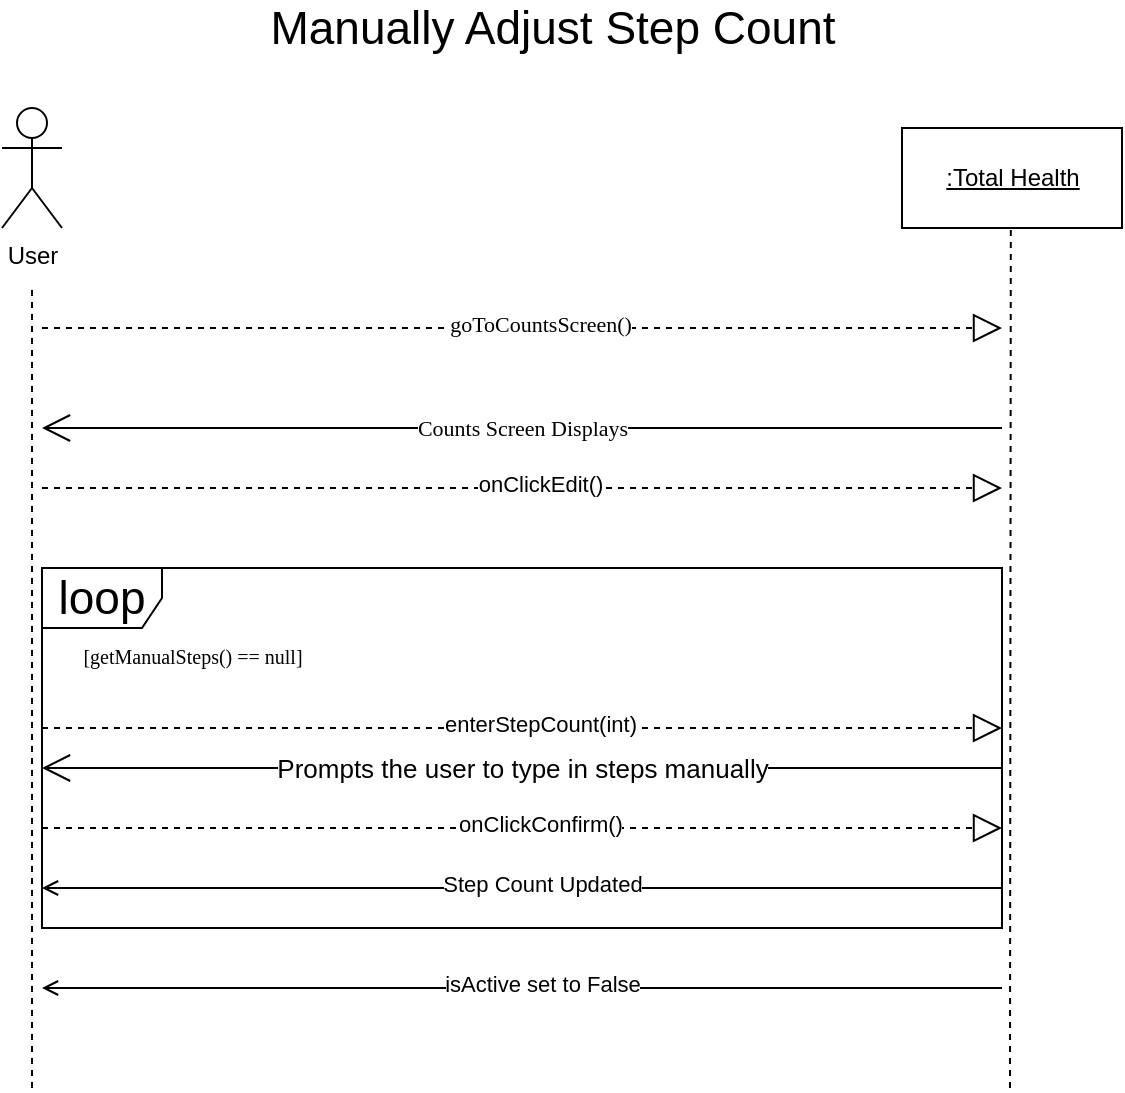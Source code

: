 <mxfile version="15.9.6" type="github">
  <diagram id="Slg3FtTxpxhqsiVsLoyU" name="Page-1">
    <mxGraphModel dx="1038" dy="536" grid="1" gridSize="10" guides="1" tooltips="1" connect="1" arrows="1" fold="1" page="1" pageScale="1" pageWidth="850" pageHeight="1100" math="0" shadow="0">
      <root>
        <mxCell id="0" />
        <mxCell id="1" parent="0" />
        <mxCell id="qhGrgSK1FfQ_1lou3dPV-7" value="loop" style="shape=umlFrame;whiteSpace=wrap;html=1;fontSize=23;" vertex="1" parent="1">
          <mxGeometry x="170" y="360" width="480" height="180" as="geometry" />
        </mxCell>
        <mxCell id="7VG_rD7OWRGA1ghs4LkU-1" value="User" style="shape=umlActor;verticalLabelPosition=bottom;verticalAlign=top;html=1;" parent="1" vertex="1">
          <mxGeometry x="150" y="130" width="30" height="60" as="geometry" />
        </mxCell>
        <mxCell id="7VG_rD7OWRGA1ghs4LkU-2" value="&lt;u&gt;:Total Health&lt;br&gt;&lt;/u&gt;" style="html=1;" parent="1" vertex="1">
          <mxGeometry x="600" y="140" width="110" height="50" as="geometry" />
        </mxCell>
        <mxCell id="7VG_rD7OWRGA1ghs4LkU-3" value="" style="endArrow=none;dashed=1;html=1;rounded=0;" parent="1" edge="1">
          <mxGeometry width="50" height="50" relative="1" as="geometry">
            <mxPoint x="165" y="620" as="sourcePoint" />
            <mxPoint x="165" y="220" as="targetPoint" />
          </mxGeometry>
        </mxCell>
        <mxCell id="7VG_rD7OWRGA1ghs4LkU-4" value="" style="endArrow=none;dashed=1;html=1;rounded=0;" parent="1" edge="1">
          <mxGeometry width="50" height="50" relative="1" as="geometry">
            <mxPoint x="654" y="620" as="sourcePoint" />
            <mxPoint x="654.41" y="190" as="targetPoint" />
          </mxGeometry>
        </mxCell>
        <mxCell id="7VG_rD7OWRGA1ghs4LkU-5" value="&lt;font face=&quot;Georgia&quot;&gt;Counts Screen Displays&lt;br&gt;&lt;/font&gt;" style="endArrow=open;endFill=1;endSize=12;html=1;rounded=0;" parent="1" edge="1">
          <mxGeometry width="160" relative="1" as="geometry">
            <mxPoint x="650" y="290" as="sourcePoint" />
            <mxPoint x="170" y="290" as="targetPoint" />
          </mxGeometry>
        </mxCell>
        <mxCell id="7VG_rD7OWRGA1ghs4LkU-6" value="" style="endArrow=block;dashed=1;endFill=0;endSize=12;html=1;rounded=0;" parent="1" edge="1">
          <mxGeometry width="160" relative="1" as="geometry">
            <mxPoint x="170" y="240" as="sourcePoint" />
            <mxPoint x="650" y="240" as="targetPoint" />
          </mxGeometry>
        </mxCell>
        <mxCell id="7VG_rD7OWRGA1ghs4LkU-7" value="&lt;font face=&quot;Georgia&quot;&gt;goToCountsScreen()&lt;/font&gt;" style="edgeLabel;html=1;align=center;verticalAlign=middle;resizable=0;points=[];" parent="7VG_rD7OWRGA1ghs4LkU-6" vertex="1" connectable="0">
          <mxGeometry x="0.038" y="2" relative="1" as="geometry">
            <mxPoint as="offset" />
          </mxGeometry>
        </mxCell>
        <mxCell id="7VG_rD7OWRGA1ghs4LkU-8" value="" style="endArrow=block;dashed=1;endFill=0;endSize=12;html=1;rounded=0;" parent="1" edge="1">
          <mxGeometry width="160" relative="1" as="geometry">
            <mxPoint x="170" y="320" as="sourcePoint" />
            <mxPoint x="650" y="320" as="targetPoint" />
          </mxGeometry>
        </mxCell>
        <mxCell id="7VG_rD7OWRGA1ghs4LkU-9" value="onClickEdit()" style="edgeLabel;html=1;align=center;verticalAlign=middle;resizable=0;points=[];" parent="7VG_rD7OWRGA1ghs4LkU-8" vertex="1" connectable="0">
          <mxGeometry x="0.038" y="2" relative="1" as="geometry">
            <mxPoint as="offset" />
          </mxGeometry>
        </mxCell>
        <mxCell id="7VG_rD7OWRGA1ghs4LkU-10" value="&lt;span style=&quot;font-size: 13px ; color: #000000 ; font-weight: normal ; text-decoration: none ; font-family: &amp;#34;arial&amp;#34; ; font-style: normal&quot;&gt;Prompts the user to type in steps manually&lt;/span&gt;" style="endArrow=open;endFill=1;endSize=12;html=1;rounded=0;" parent="1" edge="1">
          <mxGeometry width="160" relative="1" as="geometry">
            <mxPoint x="650" y="460" as="sourcePoint" />
            <mxPoint x="170" y="460" as="targetPoint" />
          </mxGeometry>
        </mxCell>
        <mxCell id="7VG_rD7OWRGA1ghs4LkU-12" value="" style="endArrow=block;dashed=1;endFill=0;endSize=12;html=1;rounded=0;" parent="1" edge="1">
          <mxGeometry width="160" relative="1" as="geometry">
            <mxPoint x="170" y="440" as="sourcePoint" />
            <mxPoint x="650" y="440" as="targetPoint" />
          </mxGeometry>
        </mxCell>
        <mxCell id="7VG_rD7OWRGA1ghs4LkU-13" value="enterStepCount(int)" style="edgeLabel;html=1;align=center;verticalAlign=middle;resizable=0;points=[];" parent="7VG_rD7OWRGA1ghs4LkU-12" vertex="1" connectable="0">
          <mxGeometry x="0.038" y="2" relative="1" as="geometry">
            <mxPoint as="offset" />
          </mxGeometry>
        </mxCell>
        <mxCell id="7VG_rD7OWRGA1ghs4LkU-16" value="" style="endArrow=open;html=1;rounded=0;fontFamily=Georgia;endFill=0;strokeWidth=1;" parent="1" edge="1">
          <mxGeometry width="50" height="50" relative="1" as="geometry">
            <mxPoint x="650" y="520" as="sourcePoint" />
            <mxPoint x="170" y="520" as="targetPoint" />
          </mxGeometry>
        </mxCell>
        <mxCell id="7VG_rD7OWRGA1ghs4LkU-22" value="Step Count Updated" style="edgeLabel;html=1;align=center;verticalAlign=middle;resizable=0;points=[];" parent="7VG_rD7OWRGA1ghs4LkU-16" vertex="1" connectable="0">
          <mxGeometry x="0.175" y="-2" relative="1" as="geometry">
            <mxPoint x="52" as="offset" />
          </mxGeometry>
        </mxCell>
        <mxCell id="7VG_rD7OWRGA1ghs4LkU-20" value="" style="endArrow=block;dashed=1;endFill=0;endSize=12;html=1;rounded=0;" parent="1" edge="1">
          <mxGeometry width="160" relative="1" as="geometry">
            <mxPoint x="170" y="490" as="sourcePoint" />
            <mxPoint x="650" y="490" as="targetPoint" />
          </mxGeometry>
        </mxCell>
        <mxCell id="7VG_rD7OWRGA1ghs4LkU-21" value="onClickConfirm()" style="edgeLabel;html=1;align=center;verticalAlign=middle;resizable=0;points=[];" parent="7VG_rD7OWRGA1ghs4LkU-20" vertex="1" connectable="0">
          <mxGeometry x="0.038" y="2" relative="1" as="geometry">
            <mxPoint as="offset" />
          </mxGeometry>
        </mxCell>
        <mxCell id="qhGrgSK1FfQ_1lou3dPV-2" value="&lt;font style=&quot;font-size: 23px&quot;&gt;Manually Adjust Step Count&lt;br&gt;&lt;/font&gt;" style="text;html=1;align=center;verticalAlign=middle;resizable=0;points=[];autosize=1;strokeColor=none;fillColor=none;" vertex="1" parent="1">
          <mxGeometry x="275" y="80" width="300" height="20" as="geometry" />
        </mxCell>
        <mxCell id="qhGrgSK1FfQ_1lou3dPV-10" value="&lt;font style=&quot;font-size: 10px&quot; face=&quot;Georgia&quot;&gt;[getManualSteps() == null] &lt;/font&gt;" style="text;html=1;align=center;verticalAlign=middle;resizable=0;points=[];autosize=1;strokeColor=none;fillColor=none;fontSize=23;" vertex="1" parent="1">
          <mxGeometry x="175" y="380" width="140" height="40" as="geometry" />
        </mxCell>
        <mxCell id="qhGrgSK1FfQ_1lou3dPV-11" value="" style="endArrow=open;html=1;rounded=0;fontFamily=Georgia;endFill=0;strokeWidth=1;" edge="1" parent="1">
          <mxGeometry width="50" height="50" relative="1" as="geometry">
            <mxPoint x="650" y="570" as="sourcePoint" />
            <mxPoint x="170" y="570" as="targetPoint" />
          </mxGeometry>
        </mxCell>
        <mxCell id="qhGrgSK1FfQ_1lou3dPV-12" value="isActive set to False" style="edgeLabel;html=1;align=center;verticalAlign=middle;resizable=0;points=[];" vertex="1" connectable="0" parent="qhGrgSK1FfQ_1lou3dPV-11">
          <mxGeometry x="0.175" y="-2" relative="1" as="geometry">
            <mxPoint x="52" as="offset" />
          </mxGeometry>
        </mxCell>
      </root>
    </mxGraphModel>
  </diagram>
</mxfile>
